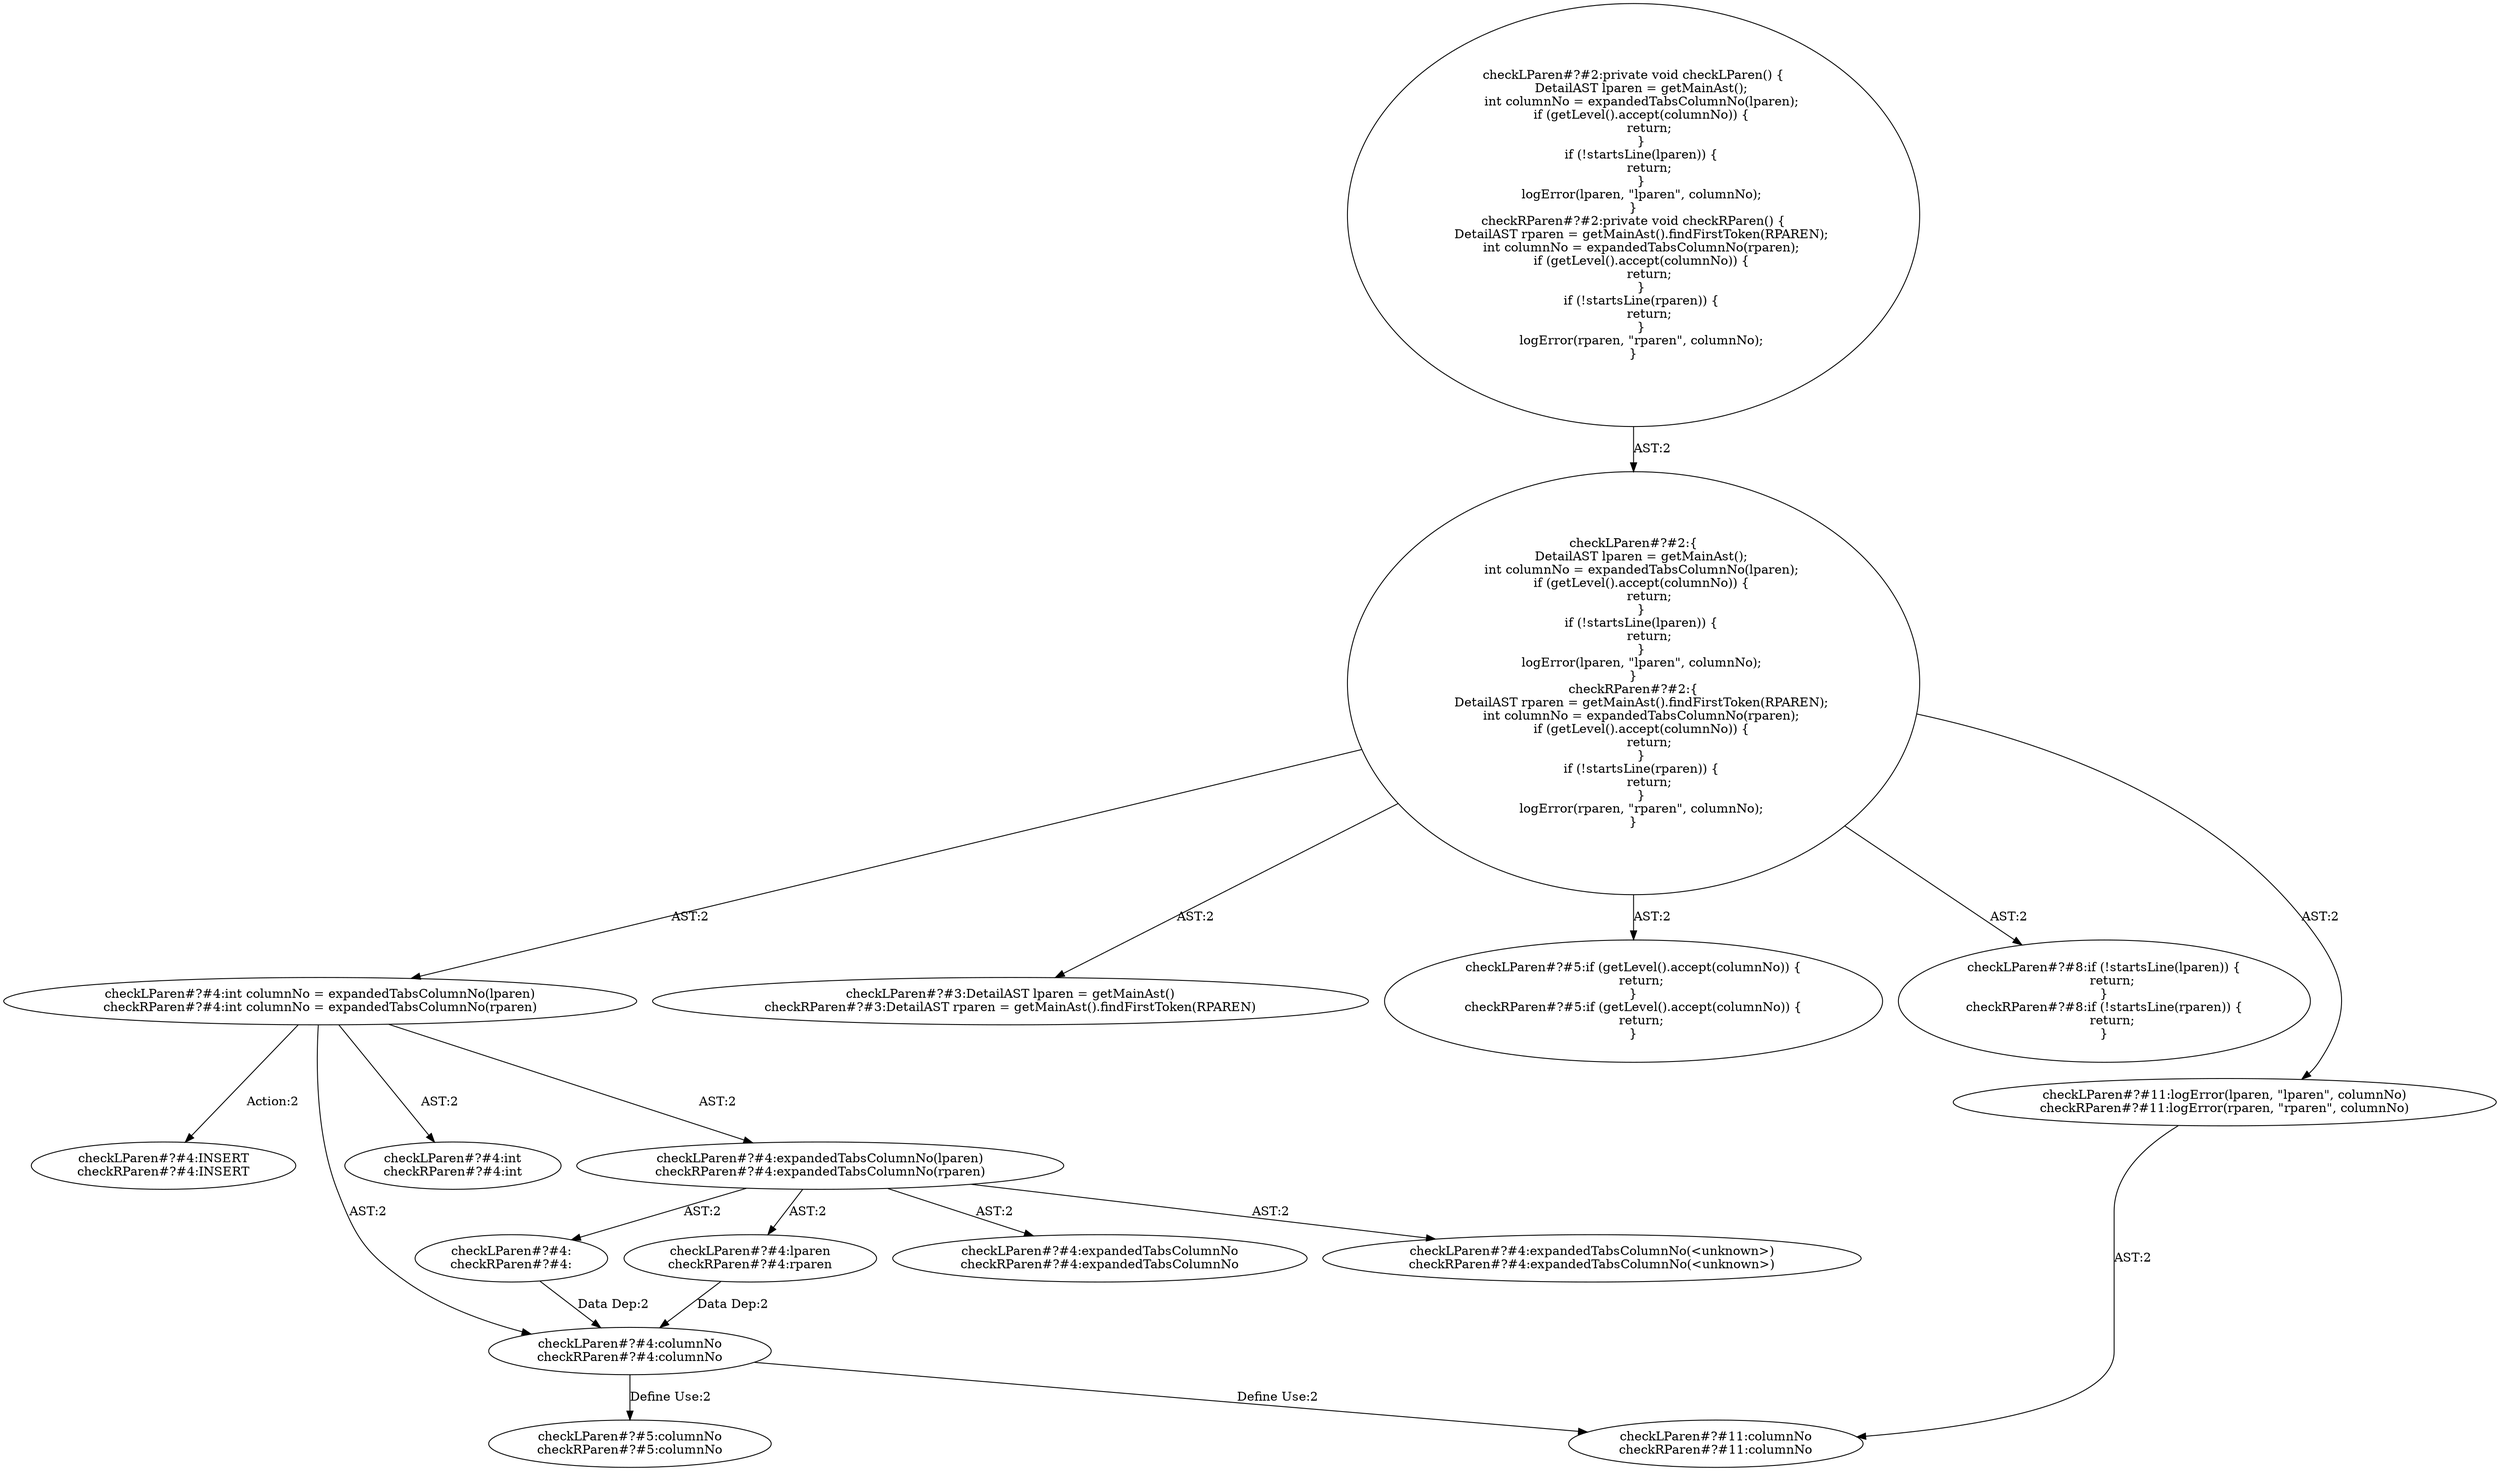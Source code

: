 digraph "Pattern" {
0 [label="checkLParen#?#4:INSERT
checkRParen#?#4:INSERT" shape=ellipse]
1 [label="checkLParen#?#4:int columnNo = expandedTabsColumnNo(lparen)
checkRParen#?#4:int columnNo = expandedTabsColumnNo(rparen)" shape=ellipse]
2 [label="checkLParen#?#2:\{
    DetailAST lparen = getMainAst();
    int columnNo = expandedTabsColumnNo(lparen);
    if (getLevel().accept(columnNo)) \{
        return;
    \}
    if (!startsLine(lparen)) \{
        return;
    \}
    logError(lparen, \"lparen\", columnNo);
\}
checkRParen#?#2:\{
    DetailAST rparen = getMainAst().findFirstToken(RPAREN);
    int columnNo = expandedTabsColumnNo(rparen);
    if (getLevel().accept(columnNo)) \{
        return;
    \}
    if (!startsLine(rparen)) \{
        return;
    \}
    logError(rparen, \"rparen\", columnNo);
\}" shape=ellipse]
3 [label="checkLParen#?#2:private void checkLParen() \{
    DetailAST lparen = getMainAst();
    int columnNo = expandedTabsColumnNo(lparen);
    if (getLevel().accept(columnNo)) \{
        return;
    \}
    if (!startsLine(lparen)) \{
        return;
    \}
    logError(lparen, \"lparen\", columnNo);
\}
checkRParen#?#2:private void checkRParen() \{
    DetailAST rparen = getMainAst().findFirstToken(RPAREN);
    int columnNo = expandedTabsColumnNo(rparen);
    if (getLevel().accept(columnNo)) \{
        return;
    \}
    if (!startsLine(rparen)) \{
        return;
    \}
    logError(rparen, \"rparen\", columnNo);
\}" shape=ellipse]
4 [label="checkLParen#?#3:DetailAST lparen = getMainAst()
checkRParen#?#3:DetailAST rparen = getMainAst().findFirstToken(RPAREN)" shape=ellipse]
5 [label="checkLParen#?#5:if (getLevel().accept(columnNo)) \{
    return;
\}
checkRParen#?#5:if (getLevel().accept(columnNo)) \{
    return;
\}" shape=ellipse]
6 [label="checkLParen#?#8:if (!startsLine(lparen)) \{
    return;
\}
checkRParen#?#8:if (!startsLine(rparen)) \{
    return;
\}" shape=ellipse]
7 [label="checkLParen#?#11:logError(lparen, \"lparen\", columnNo)
checkRParen#?#11:logError(rparen, \"rparen\", columnNo)" shape=ellipse]
8 [label="checkLParen#?#4:columnNo
checkRParen#?#4:columnNo" shape=ellipse]
9 [label="checkLParen#?#4:
checkRParen#?#4:" shape=ellipse]
10 [label="checkLParen#?#4:lparen
checkRParen#?#4:rparen" shape=ellipse]
11 [label="checkLParen#?#5:columnNo
checkRParen#?#5:columnNo" shape=ellipse]
12 [label="checkLParen#?#11:columnNo
checkRParen#?#11:columnNo" shape=ellipse]
13 [label="checkLParen#?#4:int
checkRParen#?#4:int" shape=ellipse]
14 [label="checkLParen#?#4:expandedTabsColumnNo(lparen)
checkRParen#?#4:expandedTabsColumnNo(rparen)" shape=ellipse]
15 [label="checkLParen#?#4:expandedTabsColumnNo
checkRParen#?#4:expandedTabsColumnNo" shape=ellipse]
16 [label="checkLParen#?#4:expandedTabsColumnNo(<unknown>)
checkRParen#?#4:expandedTabsColumnNo(<unknown>)" shape=ellipse]
1 -> 0 [label="Action:2"];
1 -> 8 [label="AST:2"];
1 -> 13 [label="AST:2"];
1 -> 14 [label="AST:2"];
2 -> 1 [label="AST:2"];
2 -> 4 [label="AST:2"];
2 -> 5 [label="AST:2"];
2 -> 6 [label="AST:2"];
2 -> 7 [label="AST:2"];
3 -> 2 [label="AST:2"];
7 -> 12 [label="AST:2"];
8 -> 11 [label="Define Use:2"];
8 -> 12 [label="Define Use:2"];
9 -> 8 [label="Data Dep:2"];
10 -> 8 [label="Data Dep:2"];
14 -> 9 [label="AST:2"];
14 -> 10 [label="AST:2"];
14 -> 15 [label="AST:2"];
14 -> 16 [label="AST:2"];
}
